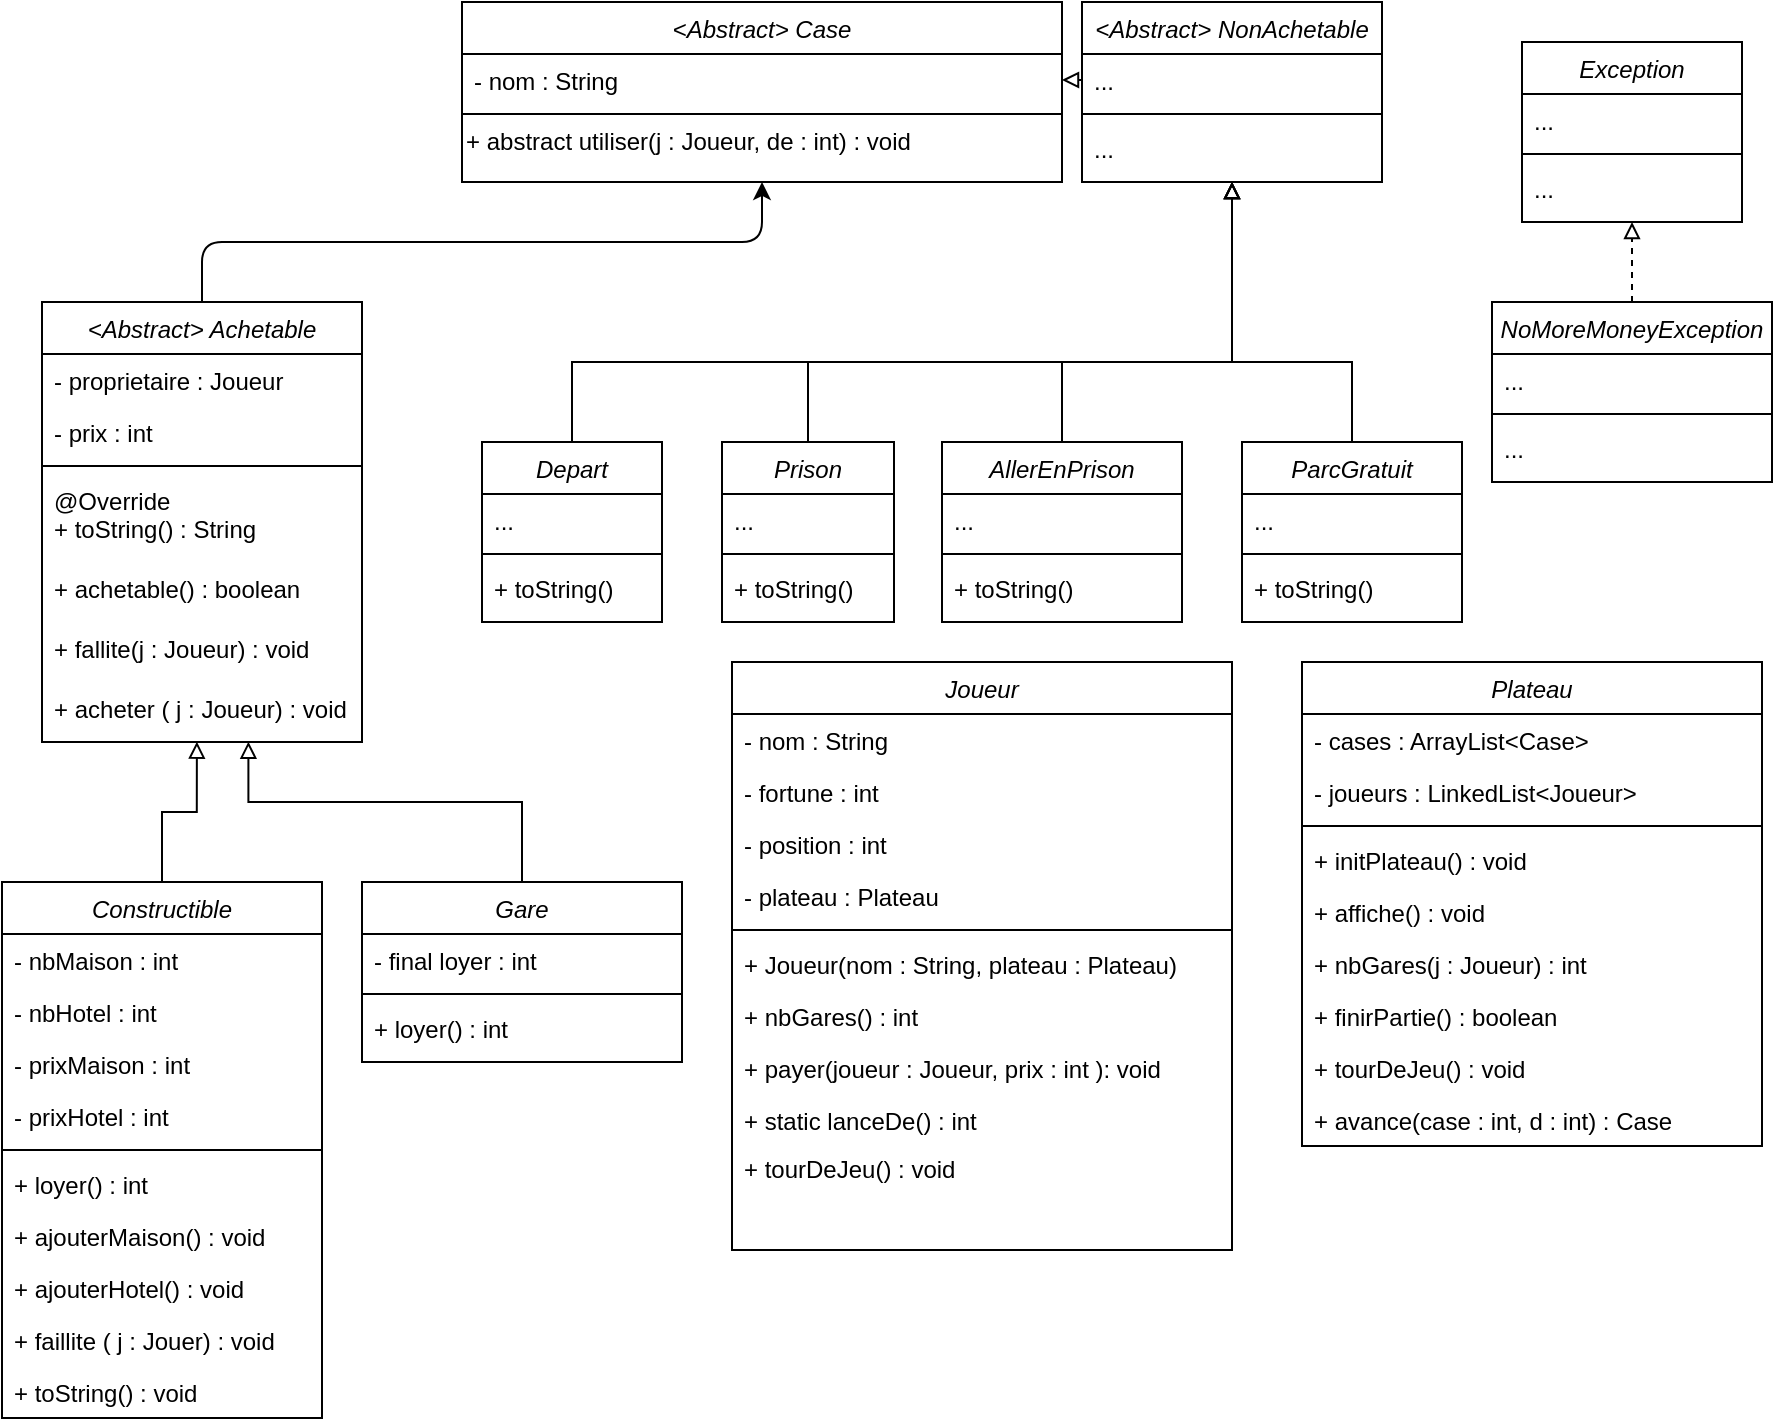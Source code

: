 <mxfile version="13.9.9" type="device"><diagram id="C5RBs43oDa-KdzZeNtuy" name="Page-1"><mxGraphModel dx="1422" dy="862" grid="1" gridSize="10" guides="1" tooltips="1" connect="1" arrows="1" fold="1" page="1" pageScale="1" pageWidth="827" pageHeight="1169" math="0" shadow="0"><root><mxCell id="WIyWlLk6GJQsqaUBKTNV-0"/><mxCell id="WIyWlLk6GJQsqaUBKTNV-1" parent="WIyWlLk6GJQsqaUBKTNV-0"/><mxCell id="zkfFHV4jXpPFQw0GAbJ--0" value="&lt;Abstract&gt; Case" style="swimlane;fontStyle=2;align=center;verticalAlign=top;childLayout=stackLayout;horizontal=1;startSize=26;horizontalStack=0;resizeParent=1;resizeLast=0;collapsible=1;marginBottom=0;rounded=0;shadow=0;strokeWidth=1;" parent="WIyWlLk6GJQsqaUBKTNV-1" vertex="1"><mxGeometry x="260" y="20" width="300" height="90" as="geometry"><mxRectangle x="230" y="140" width="160" height="26" as="alternateBounds"/></mxGeometry></mxCell><mxCell id="E7dgi6KO7w2hSAVbR745-19" value="- nom : String" style="text;align=left;verticalAlign=top;spacingLeft=4;spacingRight=4;overflow=hidden;rotatable=0;points=[[0,0.5],[1,0.5]];portConstraint=eastwest;" parent="zkfFHV4jXpPFQw0GAbJ--0" vertex="1"><mxGeometry y="26" width="300" height="26" as="geometry"/></mxCell><mxCell id="zkfFHV4jXpPFQw0GAbJ--4" value="" style="line;html=1;strokeWidth=1;align=left;verticalAlign=middle;spacingTop=-1;spacingLeft=3;spacingRight=3;rotatable=0;labelPosition=right;points=[];portConstraint=eastwest;" parent="zkfFHV4jXpPFQw0GAbJ--0" vertex="1"><mxGeometry y="52" width="300" height="8" as="geometry"/></mxCell><mxCell id="E7dgi6KO7w2hSAVbR745-144" value="+ abstract utiliser(j : Joueur, de : int) : void" style="text;html=1;align=left;verticalAlign=middle;resizable=0;points=[];autosize=1;strokeColor=none;fillColor=none;" parent="zkfFHV4jXpPFQw0GAbJ--0" vertex="1"><mxGeometry y="60" width="300" height="20" as="geometry"/></mxCell><mxCell id="E7dgi6KO7w2hSAVbR745-142" style="edgeStyle=orthogonalEdgeStyle;rounded=0;orthogonalLoop=1;jettySize=auto;html=1;exitX=0.5;exitY=0;exitDx=0;exitDy=0;entryX=0.645;entryY=0.994;entryDx=0;entryDy=0;entryPerimeter=0;endArrow=block;endFill=0;" parent="WIyWlLk6GJQsqaUBKTNV-1" source="E7dgi6KO7w2hSAVbR745-0" target="E7dgi6KO7w2hSAVbR745-140" edge="1"><mxGeometry relative="1" as="geometry"><Array as="points"><mxPoint x="290" y="420"/><mxPoint x="153" y="420"/></Array></mxGeometry></mxCell><mxCell id="E7dgi6KO7w2hSAVbR745-0" value="Gare" style="swimlane;fontStyle=2;align=center;verticalAlign=top;childLayout=stackLayout;horizontal=1;startSize=26;horizontalStack=0;resizeParent=1;resizeLast=0;collapsible=1;marginBottom=0;rounded=0;shadow=0;strokeWidth=1;" parent="WIyWlLk6GJQsqaUBKTNV-1" vertex="1"><mxGeometry x="210" y="460" width="160" height="90" as="geometry"><mxRectangle x="230" y="140" width="160" height="26" as="alternateBounds"/></mxGeometry></mxCell><mxCell id="E7dgi6KO7w2hSAVbR745-3" value="- final loyer : int" style="text;align=left;verticalAlign=top;spacingLeft=4;spacingRight=4;overflow=hidden;rotatable=0;points=[[0,0.5],[1,0.5]];portConstraint=eastwest;rounded=0;shadow=0;html=0;" parent="E7dgi6KO7w2hSAVbR745-0" vertex="1"><mxGeometry y="26" width="160" height="26" as="geometry"/></mxCell><mxCell id="E7dgi6KO7w2hSAVbR745-4" value="" style="line;html=1;strokeWidth=1;align=left;verticalAlign=middle;spacingTop=-1;spacingLeft=3;spacingRight=3;rotatable=0;labelPosition=right;points=[];portConstraint=eastwest;" parent="E7dgi6KO7w2hSAVbR745-0" vertex="1"><mxGeometry y="52" width="160" height="8" as="geometry"/></mxCell><mxCell id="E7dgi6KO7w2hSAVbR745-5" value="+ loyer() : int" style="text;align=left;verticalAlign=top;spacingLeft=4;spacingRight=4;overflow=hidden;rotatable=0;points=[[0,0.5],[1,0.5]];portConstraint=eastwest;" parent="E7dgi6KO7w2hSAVbR745-0" vertex="1"><mxGeometry y="60" width="160" height="26" as="geometry"/></mxCell><mxCell id="E7dgi6KO7w2hSAVbR745-6" value="Plateau" style="swimlane;fontStyle=2;align=center;verticalAlign=top;childLayout=stackLayout;horizontal=1;startSize=26;horizontalStack=0;resizeParent=1;resizeLast=0;collapsible=1;marginBottom=0;rounded=0;shadow=0;strokeWidth=1;" parent="WIyWlLk6GJQsqaUBKTNV-1" vertex="1"><mxGeometry x="680" y="350" width="230" height="242" as="geometry"><mxRectangle x="230" y="140" width="160" height="26" as="alternateBounds"/></mxGeometry></mxCell><mxCell id="E7dgi6KO7w2hSAVbR745-8" value="- cases : ArrayList&lt;Case&gt;" style="text;align=left;verticalAlign=top;spacingLeft=4;spacingRight=4;overflow=hidden;rotatable=0;points=[[0,0.5],[1,0.5]];portConstraint=eastwest;rounded=0;shadow=0;html=0;" parent="E7dgi6KO7w2hSAVbR745-6" vertex="1"><mxGeometry y="26" width="230" height="26" as="geometry"/></mxCell><mxCell id="E7dgi6KO7w2hSAVbR745-9" value="- joueurs : LinkedList&lt;Joueur&gt;" style="text;align=left;verticalAlign=top;spacingLeft=4;spacingRight=4;overflow=hidden;rotatable=0;points=[[0,0.5],[1,0.5]];portConstraint=eastwest;rounded=0;shadow=0;html=0;" parent="E7dgi6KO7w2hSAVbR745-6" vertex="1"><mxGeometry y="52" width="230" height="26" as="geometry"/></mxCell><mxCell id="E7dgi6KO7w2hSAVbR745-10" value="" style="line;html=1;strokeWidth=1;align=left;verticalAlign=middle;spacingTop=-1;spacingLeft=3;spacingRight=3;rotatable=0;labelPosition=right;points=[];portConstraint=eastwest;" parent="E7dgi6KO7w2hSAVbR745-6" vertex="1"><mxGeometry y="78" width="230" height="8" as="geometry"/></mxCell><mxCell id="E7dgi6KO7w2hSAVbR745-11" value="+ initPlateau() : void" style="text;align=left;verticalAlign=top;spacingLeft=4;spacingRight=4;overflow=hidden;rotatable=0;points=[[0,0.5],[1,0.5]];portConstraint=eastwest;" parent="E7dgi6KO7w2hSAVbR745-6" vertex="1"><mxGeometry y="86" width="230" height="26" as="geometry"/></mxCell><mxCell id="E7dgi6KO7w2hSAVbR745-13" value="+ affiche() : void" style="text;align=left;verticalAlign=top;spacingLeft=4;spacingRight=4;overflow=hidden;rotatable=0;points=[[0,0.5],[1,0.5]];portConstraint=eastwest;" parent="E7dgi6KO7w2hSAVbR745-6" vertex="1"><mxGeometry y="112" width="230" height="26" as="geometry"/></mxCell><mxCell id="E7dgi6KO7w2hSAVbR745-18" value="+ nbGares(j : Joueur) : int" style="text;align=left;verticalAlign=top;spacingLeft=4;spacingRight=4;overflow=hidden;rotatable=0;points=[[0,0.5],[1,0.5]];portConstraint=eastwest;" parent="E7dgi6KO7w2hSAVbR745-6" vertex="1"><mxGeometry y="138" width="230" height="26" as="geometry"/></mxCell><mxCell id="E7dgi6KO7w2hSAVbR745-119" value="+ finirPartie() : boolean" style="text;align=left;verticalAlign=top;spacingLeft=4;spacingRight=4;overflow=hidden;rotatable=0;points=[[0,0.5],[1,0.5]];portConstraint=eastwest;" parent="E7dgi6KO7w2hSAVbR745-6" vertex="1"><mxGeometry y="164" width="230" height="26" as="geometry"/></mxCell><mxCell id="E7dgi6KO7w2hSAVbR745-120" value="+ tourDeJeu() : void" style="text;align=left;verticalAlign=top;spacingLeft=4;spacingRight=4;overflow=hidden;rotatable=0;points=[[0,0.5],[1,0.5]];portConstraint=eastwest;" parent="E7dgi6KO7w2hSAVbR745-6" vertex="1"><mxGeometry y="190" width="230" height="26" as="geometry"/></mxCell><mxCell id="E7dgi6KO7w2hSAVbR745-121" value="+ avance(case : int, d : int) : Case" style="text;align=left;verticalAlign=top;spacingLeft=4;spacingRight=4;overflow=hidden;rotatable=0;points=[[0,0.5],[1,0.5]];portConstraint=eastwest;" parent="E7dgi6KO7w2hSAVbR745-6" vertex="1"><mxGeometry y="216" width="230" height="26" as="geometry"/></mxCell><mxCell id="E7dgi6KO7w2hSAVbR745-22" value="Joueur" style="swimlane;fontStyle=2;align=center;verticalAlign=top;childLayout=stackLayout;horizontal=1;startSize=26;horizontalStack=0;resizeParent=1;resizeLast=0;collapsible=1;marginBottom=0;rounded=0;shadow=0;strokeWidth=1;" parent="WIyWlLk6GJQsqaUBKTNV-1" vertex="1"><mxGeometry x="395" y="350" width="250" height="294" as="geometry"><mxRectangle x="230" y="140" width="160" height="26" as="alternateBounds"/></mxGeometry></mxCell><mxCell id="E7dgi6KO7w2hSAVbR745-23" value="- nom : String" style="text;align=left;verticalAlign=top;spacingLeft=4;spacingRight=4;overflow=hidden;rotatable=0;points=[[0,0.5],[1,0.5]];portConstraint=eastwest;rounded=0;shadow=0;html=0;" parent="E7dgi6KO7w2hSAVbR745-22" vertex="1"><mxGeometry y="26" width="250" height="26" as="geometry"/></mxCell><mxCell id="E7dgi6KO7w2hSAVbR745-88" value="- fortune : int" style="text;align=left;verticalAlign=top;spacingLeft=4;spacingRight=4;overflow=hidden;rotatable=0;points=[[0,0.5],[1,0.5]];portConstraint=eastwest;rounded=0;shadow=0;html=0;" parent="E7dgi6KO7w2hSAVbR745-22" vertex="1"><mxGeometry y="52" width="250" height="26" as="geometry"/></mxCell><mxCell id="E7dgi6KO7w2hSAVbR745-89" value="- position : int" style="text;align=left;verticalAlign=top;spacingLeft=4;spacingRight=4;overflow=hidden;rotatable=0;points=[[0,0.5],[1,0.5]];portConstraint=eastwest;rounded=0;shadow=0;html=0;" parent="E7dgi6KO7w2hSAVbR745-22" vertex="1"><mxGeometry y="78" width="250" height="26" as="geometry"/></mxCell><mxCell id="E7dgi6KO7w2hSAVbR745-90" value="- plateau : Plateau" style="text;align=left;verticalAlign=top;spacingLeft=4;spacingRight=4;overflow=hidden;rotatable=0;points=[[0,0.5],[1,0.5]];portConstraint=eastwest;rounded=0;shadow=0;html=0;" parent="E7dgi6KO7w2hSAVbR745-22" vertex="1"><mxGeometry y="104" width="250" height="26" as="geometry"/></mxCell><mxCell id="E7dgi6KO7w2hSAVbR745-24" value="" style="line;html=1;strokeWidth=1;align=left;verticalAlign=middle;spacingTop=-1;spacingLeft=3;spacingRight=3;rotatable=0;labelPosition=right;points=[];portConstraint=eastwest;" parent="E7dgi6KO7w2hSAVbR745-22" vertex="1"><mxGeometry y="130" width="250" height="8" as="geometry"/></mxCell><mxCell id="E7dgi6KO7w2hSAVbR745-25" value="+ Joueur(nom : String, plateau : Plateau)" style="text;align=left;verticalAlign=top;spacingLeft=4;spacingRight=4;overflow=hidden;rotatable=0;points=[[0,0.5],[1,0.5]];portConstraint=eastwest;" parent="E7dgi6KO7w2hSAVbR745-22" vertex="1"><mxGeometry y="138" width="250" height="26" as="geometry"/></mxCell><mxCell id="E7dgi6KO7w2hSAVbR745-107" value="+ nbGares() : int" style="text;align=left;verticalAlign=top;spacingLeft=4;spacingRight=4;overflow=hidden;rotatable=0;points=[[0,0.5],[1,0.5]];portConstraint=eastwest;" parent="E7dgi6KO7w2hSAVbR745-22" vertex="1"><mxGeometry y="164" width="250" height="26" as="geometry"/></mxCell><mxCell id="E7dgi6KO7w2hSAVbR745-108" value="+ payer(joueur : Joueur, prix : int ): void" style="text;align=left;verticalAlign=top;spacingLeft=4;spacingRight=4;overflow=hidden;rotatable=0;points=[[0,0.5],[1,0.5]];portConstraint=eastwest;" parent="E7dgi6KO7w2hSAVbR745-22" vertex="1"><mxGeometry y="190" width="250" height="26" as="geometry"/></mxCell><mxCell id="E7dgi6KO7w2hSAVbR745-109" value="+ static lanceDe() : int" style="text;align=left;verticalAlign=top;spacingLeft=4;spacingRight=4;overflow=hidden;rotatable=0;points=[[0,0.5],[1,0.5]];portConstraint=eastwest;" parent="E7dgi6KO7w2hSAVbR745-22" vertex="1"><mxGeometry y="216" width="250" height="24" as="geometry"/></mxCell><mxCell id="E7dgi6KO7w2hSAVbR745-154" value="+ tourDeJeu() : void" style="text;align=left;verticalAlign=top;spacingLeft=4;spacingRight=4;overflow=hidden;rotatable=0;points=[[0,0.5],[1,0.5]];portConstraint=eastwest;" parent="E7dgi6KO7w2hSAVbR745-22" vertex="1"><mxGeometry y="240" width="250" height="24" as="geometry"/></mxCell><mxCell id="E7dgi6KO7w2hSAVbR745-26" value="&lt;Abstract&gt; Achetable" style="swimlane;fontStyle=2;align=center;verticalAlign=top;childLayout=stackLayout;horizontal=1;startSize=26;horizontalStack=0;resizeParent=1;resizeLast=0;collapsible=1;marginBottom=0;rounded=0;shadow=0;strokeWidth=1;" parent="WIyWlLk6GJQsqaUBKTNV-1" vertex="1"><mxGeometry x="50" y="170" width="160" height="220" as="geometry"><mxRectangle x="230" y="140" width="160" height="26" as="alternateBounds"/></mxGeometry></mxCell><mxCell id="E7dgi6KO7w2hSAVbR745-27" value="- proprietaire : Joueur" style="text;align=left;verticalAlign=top;spacingLeft=4;spacingRight=4;overflow=hidden;rotatable=0;points=[[0,0.5],[1,0.5]];portConstraint=eastwest;rounded=0;shadow=0;html=0;" parent="E7dgi6KO7w2hSAVbR745-26" vertex="1"><mxGeometry y="26" width="160" height="26" as="geometry"/></mxCell><mxCell id="E7dgi6KO7w2hSAVbR745-81" value="- prix : int" style="text;align=left;verticalAlign=top;spacingLeft=4;spacingRight=4;overflow=hidden;rotatable=0;points=[[0,0.5],[1,0.5]];portConstraint=eastwest;rounded=0;shadow=0;html=0;" parent="E7dgi6KO7w2hSAVbR745-26" vertex="1"><mxGeometry y="52" width="160" height="26" as="geometry"/></mxCell><mxCell id="E7dgi6KO7w2hSAVbR745-28" value="" style="line;html=1;strokeWidth=1;align=left;verticalAlign=middle;spacingTop=-1;spacingLeft=3;spacingRight=3;rotatable=0;labelPosition=right;points=[];portConstraint=eastwest;" parent="E7dgi6KO7w2hSAVbR745-26" vertex="1"><mxGeometry y="78" width="160" height="8" as="geometry"/></mxCell><mxCell id="E7dgi6KO7w2hSAVbR745-111" value="@Override&#10;+ toString() : String" style="text;align=left;verticalAlign=top;spacingLeft=4;spacingRight=4;overflow=hidden;rotatable=0;points=[[0,0.5],[1,0.5]];portConstraint=eastwest;" parent="E7dgi6KO7w2hSAVbR745-26" vertex="1"><mxGeometry y="86" width="160" height="44" as="geometry"/></mxCell><mxCell id="E7dgi6KO7w2hSAVbR745-29" value="+ achetable() : boolean" style="text;align=left;verticalAlign=top;spacingLeft=4;spacingRight=4;overflow=hidden;rotatable=0;points=[[0,0.5],[1,0.5]];portConstraint=eastwest;" parent="E7dgi6KO7w2hSAVbR745-26" vertex="1"><mxGeometry y="130" width="160" height="30" as="geometry"/></mxCell><mxCell id="E7dgi6KO7w2hSAVbR745-157" value="+ fallite(j : Joueur) : void" style="text;align=left;verticalAlign=top;spacingLeft=4;spacingRight=4;overflow=hidden;rotatable=0;points=[[0,0.5],[1,0.5]];portConstraint=eastwest;" parent="E7dgi6KO7w2hSAVbR745-26" vertex="1"><mxGeometry y="160" width="160" height="30" as="geometry"/></mxCell><mxCell id="E7dgi6KO7w2hSAVbR745-140" value="+ acheter ( j : Joueur) : void" style="text;align=left;verticalAlign=top;spacingLeft=4;spacingRight=4;overflow=hidden;rotatable=0;points=[[0,0.5],[1,0.5]];portConstraint=eastwest;" parent="E7dgi6KO7w2hSAVbR745-26" vertex="1"><mxGeometry y="190" width="160" height="30" as="geometry"/></mxCell><mxCell id="E7dgi6KO7w2hSAVbR745-141" style="edgeStyle=orthogonalEdgeStyle;rounded=0;orthogonalLoop=1;jettySize=auto;html=1;exitX=0.5;exitY=0;exitDx=0;exitDy=0;entryX=0.484;entryY=0.994;entryDx=0;entryDy=0;entryPerimeter=0;endArrow=block;endFill=0;" parent="WIyWlLk6GJQsqaUBKTNV-1" source="E7dgi6KO7w2hSAVbR745-30" target="E7dgi6KO7w2hSAVbR745-140" edge="1"><mxGeometry relative="1" as="geometry"/></mxCell><mxCell id="E7dgi6KO7w2hSAVbR745-30" value="Constructible" style="swimlane;fontStyle=2;align=center;verticalAlign=top;childLayout=stackLayout;horizontal=1;startSize=26;horizontalStack=0;resizeParent=1;resizeLast=0;collapsible=1;marginBottom=0;rounded=0;shadow=0;strokeWidth=1;" parent="WIyWlLk6GJQsqaUBKTNV-1" vertex="1"><mxGeometry x="30" y="460" width="160" height="268" as="geometry"><mxRectangle x="230" y="140" width="160" height="26" as="alternateBounds"/></mxGeometry></mxCell><mxCell id="E7dgi6KO7w2hSAVbR745-31" value="- nbMaison : int" style="text;align=left;verticalAlign=top;spacingLeft=4;spacingRight=4;overflow=hidden;rotatable=0;points=[[0,0.5],[1,0.5]];portConstraint=eastwest;rounded=0;shadow=0;html=0;" parent="E7dgi6KO7w2hSAVbR745-30" vertex="1"><mxGeometry y="26" width="160" height="26" as="geometry"/></mxCell><mxCell id="E7dgi6KO7w2hSAVbR745-82" value="- nbHotel : int" style="text;align=left;verticalAlign=top;spacingLeft=4;spacingRight=4;overflow=hidden;rotatable=0;points=[[0,0.5],[1,0.5]];portConstraint=eastwest;rounded=0;shadow=0;html=0;" parent="E7dgi6KO7w2hSAVbR745-30" vertex="1"><mxGeometry y="52" width="160" height="26" as="geometry"/></mxCell><mxCell id="E7dgi6KO7w2hSAVbR745-83" value="- prixMaison : int" style="text;align=left;verticalAlign=top;spacingLeft=4;spacingRight=4;overflow=hidden;rotatable=0;points=[[0,0.5],[1,0.5]];portConstraint=eastwest;rounded=0;shadow=0;html=0;" parent="E7dgi6KO7w2hSAVbR745-30" vertex="1"><mxGeometry y="78" width="160" height="26" as="geometry"/></mxCell><mxCell id="E7dgi6KO7w2hSAVbR745-84" value="- prixHotel : int" style="text;align=left;verticalAlign=top;spacingLeft=4;spacingRight=4;overflow=hidden;rotatable=0;points=[[0,0.5],[1,0.5]];portConstraint=eastwest;rounded=0;shadow=0;html=0;" parent="E7dgi6KO7w2hSAVbR745-30" vertex="1"><mxGeometry y="104" width="160" height="26" as="geometry"/></mxCell><mxCell id="E7dgi6KO7w2hSAVbR745-32" value="" style="line;html=1;strokeWidth=1;align=left;verticalAlign=middle;spacingTop=-1;spacingLeft=3;spacingRight=3;rotatable=0;labelPosition=right;points=[];portConstraint=eastwest;" parent="E7dgi6KO7w2hSAVbR745-30" vertex="1"><mxGeometry y="130" width="160" height="8" as="geometry"/></mxCell><mxCell id="E7dgi6KO7w2hSAVbR745-33" value="+ loyer() : int" style="text;align=left;verticalAlign=top;spacingLeft=4;spacingRight=4;overflow=hidden;rotatable=0;points=[[0,0.5],[1,0.5]];portConstraint=eastwest;" parent="E7dgi6KO7w2hSAVbR745-30" vertex="1"><mxGeometry y="138" width="160" height="26" as="geometry"/></mxCell><mxCell id="E7dgi6KO7w2hSAVbR745-85" value="+ ajouterMaison() : void" style="text;align=left;verticalAlign=top;spacingLeft=4;spacingRight=4;overflow=hidden;rotatable=0;points=[[0,0.5],[1,0.5]];portConstraint=eastwest;" parent="E7dgi6KO7w2hSAVbR745-30" vertex="1"><mxGeometry y="164" width="160" height="26" as="geometry"/></mxCell><mxCell id="E7dgi6KO7w2hSAVbR745-91" value="+ ajouterHotel() : void" style="text;align=left;verticalAlign=top;spacingLeft=4;spacingRight=4;overflow=hidden;rotatable=0;points=[[0,0.5],[1,0.5]];portConstraint=eastwest;" parent="E7dgi6KO7w2hSAVbR745-30" vertex="1"><mxGeometry y="190" width="160" height="26" as="geometry"/></mxCell><mxCell id="E7dgi6KO7w2hSAVbR745-159" value="+ faillite ( j : Jouer) : void" style="text;align=left;verticalAlign=top;spacingLeft=4;spacingRight=4;overflow=hidden;rotatable=0;points=[[0,0.5],[1,0.5]];portConstraint=eastwest;" parent="E7dgi6KO7w2hSAVbR745-30" vertex="1"><mxGeometry y="216" width="160" height="26" as="geometry"/></mxCell><mxCell id="-6dr5MPh6HM2kw7v9Zp2-4" value="+ toString() : void" style="text;align=left;verticalAlign=top;spacingLeft=4;spacingRight=4;overflow=hidden;rotatable=0;points=[[0,0.5],[1,0.5]];portConstraint=eastwest;" vertex="1" parent="E7dgi6KO7w2hSAVbR745-30"><mxGeometry y="242" width="160" height="26" as="geometry"/></mxCell><mxCell id="E7dgi6KO7w2hSAVbR745-94" style="edgeStyle=orthogonalEdgeStyle;rounded=0;orthogonalLoop=1;jettySize=auto;html=1;exitX=0.5;exitY=0;exitDx=0;exitDy=0;endArrow=block;endFill=0;entryX=0.5;entryY=1;entryDx=0;entryDy=0;" parent="WIyWlLk6GJQsqaUBKTNV-1" source="E7dgi6KO7w2hSAVbR745-65" edge="1" target="-6dr5MPh6HM2kw7v9Zp2-0"><mxGeometry relative="1" as="geometry"><mxPoint x="480" y="180" as="targetPoint"/><Array as="points"><mxPoint x="433" y="200"/><mxPoint x="645" y="200"/></Array></mxGeometry></mxCell><mxCell id="E7dgi6KO7w2hSAVbR745-65" value="Prison" style="swimlane;fontStyle=2;align=center;verticalAlign=top;childLayout=stackLayout;horizontal=1;startSize=26;horizontalStack=0;resizeParent=1;resizeLast=0;collapsible=1;marginBottom=0;rounded=0;shadow=0;strokeWidth=1;" parent="WIyWlLk6GJQsqaUBKTNV-1" vertex="1"><mxGeometry x="390" y="240" width="86" height="90" as="geometry"><mxRectangle x="230" y="140" width="160" height="26" as="alternateBounds"/></mxGeometry></mxCell><mxCell id="E7dgi6KO7w2hSAVbR745-66" value="..." style="text;align=left;verticalAlign=top;spacingLeft=4;spacingRight=4;overflow=hidden;rotatable=0;points=[[0,0.5],[1,0.5]];portConstraint=eastwest;rounded=0;shadow=0;html=0;" parent="E7dgi6KO7w2hSAVbR745-65" vertex="1"><mxGeometry y="26" width="86" height="26" as="geometry"/></mxCell><mxCell id="E7dgi6KO7w2hSAVbR745-67" value="" style="line;html=1;strokeWidth=1;align=left;verticalAlign=middle;spacingTop=-1;spacingLeft=3;spacingRight=3;rotatable=0;labelPosition=right;points=[];portConstraint=eastwest;" parent="E7dgi6KO7w2hSAVbR745-65" vertex="1"><mxGeometry y="52" width="86" height="8" as="geometry"/></mxCell><mxCell id="E7dgi6KO7w2hSAVbR745-68" value="+ toString()" style="text;align=left;verticalAlign=top;spacingLeft=4;spacingRight=4;overflow=hidden;rotatable=0;points=[[0,0.5],[1,0.5]];portConstraint=eastwest;" parent="E7dgi6KO7w2hSAVbR745-65" vertex="1"><mxGeometry y="60" width="86" height="26" as="geometry"/></mxCell><mxCell id="E7dgi6KO7w2hSAVbR745-95" style="edgeStyle=orthogonalEdgeStyle;rounded=0;orthogonalLoop=1;jettySize=auto;html=1;exitX=0.5;exitY=0;exitDx=0;exitDy=0;endArrow=block;endFill=0;entryX=0.5;entryY=1;entryDx=0;entryDy=0;" parent="WIyWlLk6GJQsqaUBKTNV-1" source="E7dgi6KO7w2hSAVbR745-69" edge="1" target="-6dr5MPh6HM2kw7v9Zp2-0"><mxGeometry relative="1" as="geometry"><mxPoint x="480" y="180" as="targetPoint"/><Array as="points"><mxPoint x="560" y="200"/><mxPoint x="645" y="200"/></Array></mxGeometry></mxCell><mxCell id="E7dgi6KO7w2hSAVbR745-69" value="AllerEnPrison" style="swimlane;fontStyle=2;align=center;verticalAlign=top;childLayout=stackLayout;horizontal=1;startSize=26;horizontalStack=0;resizeParent=1;resizeLast=0;collapsible=1;marginBottom=0;rounded=0;shadow=0;strokeWidth=1;" parent="WIyWlLk6GJQsqaUBKTNV-1" vertex="1"><mxGeometry x="500" y="240" width="120" height="90" as="geometry"><mxRectangle x="230" y="140" width="160" height="26" as="alternateBounds"/></mxGeometry></mxCell><mxCell id="E7dgi6KO7w2hSAVbR745-70" value="..." style="text;align=left;verticalAlign=top;spacingLeft=4;spacingRight=4;overflow=hidden;rotatable=0;points=[[0,0.5],[1,0.5]];portConstraint=eastwest;rounded=0;shadow=0;html=0;" parent="E7dgi6KO7w2hSAVbR745-69" vertex="1"><mxGeometry y="26" width="120" height="26" as="geometry"/></mxCell><mxCell id="E7dgi6KO7w2hSAVbR745-71" value="" style="line;html=1;strokeWidth=1;align=left;verticalAlign=middle;spacingTop=-1;spacingLeft=3;spacingRight=3;rotatable=0;labelPosition=right;points=[];portConstraint=eastwest;" parent="E7dgi6KO7w2hSAVbR745-69" vertex="1"><mxGeometry y="52" width="120" height="8" as="geometry"/></mxCell><mxCell id="E7dgi6KO7w2hSAVbR745-72" value="+ toString()" style="text;align=left;verticalAlign=top;spacingLeft=4;spacingRight=4;overflow=hidden;rotatable=0;points=[[0,0.5],[1,0.5]];portConstraint=eastwest;" parent="E7dgi6KO7w2hSAVbR745-69" vertex="1"><mxGeometry y="60" width="120" height="26" as="geometry"/></mxCell><mxCell id="E7dgi6KO7w2hSAVbR745-93" style="edgeStyle=orthogonalEdgeStyle;rounded=0;orthogonalLoop=1;jettySize=auto;html=1;exitX=0.5;exitY=0;exitDx=0;exitDy=0;entryX=0.5;entryY=1;entryDx=0;entryDy=0;endArrow=block;endFill=0;" parent="WIyWlLk6GJQsqaUBKTNV-1" source="E7dgi6KO7w2hSAVbR745-73" target="-6dr5MPh6HM2kw7v9Zp2-0" edge="1"><mxGeometry relative="1" as="geometry"><mxPoint x="480" y="180" as="targetPoint"/><Array as="points"><mxPoint x="315" y="200"/><mxPoint x="645" y="200"/></Array></mxGeometry></mxCell><mxCell id="E7dgi6KO7w2hSAVbR745-73" value="Depart" style="swimlane;fontStyle=2;align=center;verticalAlign=top;childLayout=stackLayout;horizontal=1;startSize=26;horizontalStack=0;resizeParent=1;resizeLast=0;collapsible=1;marginBottom=0;rounded=0;shadow=0;strokeWidth=1;" parent="WIyWlLk6GJQsqaUBKTNV-1" vertex="1"><mxGeometry x="270" y="240" width="90" height="90" as="geometry"><mxRectangle x="230" y="140" width="160" height="26" as="alternateBounds"/></mxGeometry></mxCell><mxCell id="E7dgi6KO7w2hSAVbR745-74" value="..." style="text;align=left;verticalAlign=top;spacingLeft=4;spacingRight=4;overflow=hidden;rotatable=0;points=[[0,0.5],[1,0.5]];portConstraint=eastwest;rounded=0;shadow=0;html=0;" parent="E7dgi6KO7w2hSAVbR745-73" vertex="1"><mxGeometry y="26" width="90" height="26" as="geometry"/></mxCell><mxCell id="E7dgi6KO7w2hSAVbR745-75" value="" style="line;html=1;strokeWidth=1;align=left;verticalAlign=middle;spacingTop=-1;spacingLeft=3;spacingRight=3;rotatable=0;labelPosition=right;points=[];portConstraint=eastwest;" parent="E7dgi6KO7w2hSAVbR745-73" vertex="1"><mxGeometry y="52" width="90" height="8" as="geometry"/></mxCell><mxCell id="E7dgi6KO7w2hSAVbR745-76" value="+ toString()" style="text;align=left;verticalAlign=top;spacingLeft=4;spacingRight=4;overflow=hidden;rotatable=0;points=[[0,0.5],[1,0.5]];portConstraint=eastwest;" parent="E7dgi6KO7w2hSAVbR745-73" vertex="1"><mxGeometry y="60" width="90" height="26" as="geometry"/></mxCell><mxCell id="E7dgi6KO7w2hSAVbR745-96" style="edgeStyle=orthogonalEdgeStyle;rounded=0;orthogonalLoop=1;jettySize=auto;html=1;exitX=0.5;exitY=0;exitDx=0;exitDy=0;endArrow=block;endFill=0;entryX=0.5;entryY=1;entryDx=0;entryDy=0;" parent="WIyWlLk6GJQsqaUBKTNV-1" source="E7dgi6KO7w2hSAVbR745-77" edge="1" target="-6dr5MPh6HM2kw7v9Zp2-0"><mxGeometry relative="1" as="geometry"><mxPoint x="480" y="180" as="targetPoint"/><Array as="points"><mxPoint x="705" y="200"/><mxPoint x="645" y="200"/></Array></mxGeometry></mxCell><mxCell id="E7dgi6KO7w2hSAVbR745-77" value="ParcGratuit" style="swimlane;fontStyle=2;align=center;verticalAlign=top;childLayout=stackLayout;horizontal=1;startSize=26;horizontalStack=0;resizeParent=1;resizeLast=0;collapsible=1;marginBottom=0;rounded=0;shadow=0;strokeWidth=1;" parent="WIyWlLk6GJQsqaUBKTNV-1" vertex="1"><mxGeometry x="650" y="240" width="110" height="90" as="geometry"><mxRectangle x="230" y="140" width="160" height="26" as="alternateBounds"/></mxGeometry></mxCell><mxCell id="E7dgi6KO7w2hSAVbR745-78" value="..." style="text;align=left;verticalAlign=top;spacingLeft=4;spacingRight=4;overflow=hidden;rotatable=0;points=[[0,0.5],[1,0.5]];portConstraint=eastwest;rounded=0;shadow=0;html=0;" parent="E7dgi6KO7w2hSAVbR745-77" vertex="1"><mxGeometry y="26" width="110" height="26" as="geometry"/></mxCell><mxCell id="E7dgi6KO7w2hSAVbR745-79" value="" style="line;html=1;strokeWidth=1;align=left;verticalAlign=middle;spacingTop=-1;spacingLeft=3;spacingRight=3;rotatable=0;labelPosition=right;points=[];portConstraint=eastwest;" parent="E7dgi6KO7w2hSAVbR745-77" vertex="1"><mxGeometry y="52" width="110" height="8" as="geometry"/></mxCell><mxCell id="E7dgi6KO7w2hSAVbR745-80" value="+ toString()" style="text;align=left;verticalAlign=top;spacingLeft=4;spacingRight=4;overflow=hidden;rotatable=0;points=[[0,0.5],[1,0.5]];portConstraint=eastwest;" parent="E7dgi6KO7w2hSAVbR745-77" vertex="1"><mxGeometry y="60" width="110" height="26" as="geometry"/></mxCell><mxCell id="E7dgi6KO7w2hSAVbR745-97" value="Exception" style="swimlane;fontStyle=2;align=center;verticalAlign=top;childLayout=stackLayout;horizontal=1;startSize=26;horizontalStack=0;resizeParent=1;resizeLast=0;collapsible=1;marginBottom=0;rounded=0;shadow=0;strokeWidth=1;" parent="WIyWlLk6GJQsqaUBKTNV-1" vertex="1"><mxGeometry x="790" y="40" width="110" height="90" as="geometry"><mxRectangle x="230" y="140" width="160" height="26" as="alternateBounds"/></mxGeometry></mxCell><mxCell id="E7dgi6KO7w2hSAVbR745-98" value="..." style="text;align=left;verticalAlign=top;spacingLeft=4;spacingRight=4;overflow=hidden;rotatable=0;points=[[0,0.5],[1,0.5]];portConstraint=eastwest;rounded=0;shadow=0;html=0;" parent="E7dgi6KO7w2hSAVbR745-97" vertex="1"><mxGeometry y="26" width="110" height="26" as="geometry"/></mxCell><mxCell id="E7dgi6KO7w2hSAVbR745-99" value="" style="line;html=1;strokeWidth=1;align=left;verticalAlign=middle;spacingTop=-1;spacingLeft=3;spacingRight=3;rotatable=0;labelPosition=right;points=[];portConstraint=eastwest;" parent="E7dgi6KO7w2hSAVbR745-97" vertex="1"><mxGeometry y="52" width="110" height="8" as="geometry"/></mxCell><mxCell id="E7dgi6KO7w2hSAVbR745-100" value="..." style="text;align=left;verticalAlign=top;spacingLeft=4;spacingRight=4;overflow=hidden;rotatable=0;points=[[0,0.5],[1,0.5]];portConstraint=eastwest;" parent="E7dgi6KO7w2hSAVbR745-97" vertex="1"><mxGeometry y="60" width="110" height="26" as="geometry"/></mxCell><mxCell id="E7dgi6KO7w2hSAVbR745-158" style="edgeStyle=orthogonalEdgeStyle;rounded=0;orthogonalLoop=1;jettySize=auto;html=1;exitX=0.5;exitY=0;exitDx=0;exitDy=0;entryX=0.5;entryY=1;entryDx=0;entryDy=0;dashed=1;endArrow=block;endFill=0;" parent="WIyWlLk6GJQsqaUBKTNV-1" source="E7dgi6KO7w2hSAVbR745-101" target="E7dgi6KO7w2hSAVbR745-97" edge="1"><mxGeometry relative="1" as="geometry"/></mxCell><mxCell id="E7dgi6KO7w2hSAVbR745-101" value="NoMoreMoneyException" style="swimlane;fontStyle=2;align=center;verticalAlign=top;childLayout=stackLayout;horizontal=1;startSize=26;horizontalStack=0;resizeParent=1;resizeLast=0;collapsible=1;marginBottom=0;rounded=0;shadow=0;strokeWidth=1;" parent="WIyWlLk6GJQsqaUBKTNV-1" vertex="1"><mxGeometry x="775" y="170" width="140" height="90" as="geometry"><mxRectangle x="230" y="140" width="160" height="26" as="alternateBounds"/></mxGeometry></mxCell><mxCell id="E7dgi6KO7w2hSAVbR745-102" value="..." style="text;align=left;verticalAlign=top;spacingLeft=4;spacingRight=4;overflow=hidden;rotatable=0;points=[[0,0.5],[1,0.5]];portConstraint=eastwest;rounded=0;shadow=0;html=0;" parent="E7dgi6KO7w2hSAVbR745-101" vertex="1"><mxGeometry y="26" width="140" height="26" as="geometry"/></mxCell><mxCell id="E7dgi6KO7w2hSAVbR745-103" value="" style="line;html=1;strokeWidth=1;align=left;verticalAlign=middle;spacingTop=-1;spacingLeft=3;spacingRight=3;rotatable=0;labelPosition=right;points=[];portConstraint=eastwest;" parent="E7dgi6KO7w2hSAVbR745-101" vertex="1"><mxGeometry y="52" width="140" height="8" as="geometry"/></mxCell><mxCell id="E7dgi6KO7w2hSAVbR745-104" value="..." style="text;align=left;verticalAlign=top;spacingLeft=4;spacingRight=4;overflow=hidden;rotatable=0;points=[[0,0.5],[1,0.5]];portConstraint=eastwest;" parent="E7dgi6KO7w2hSAVbR745-101" vertex="1"><mxGeometry y="60" width="140" height="26" as="geometry"/></mxCell><mxCell id="-6dr5MPh6HM2kw7v9Zp2-0" value="&lt;Abstract&gt; NonAchetable" style="swimlane;fontStyle=2;align=center;verticalAlign=top;childLayout=stackLayout;horizontal=1;startSize=26;horizontalStack=0;resizeParent=1;resizeLast=0;collapsible=1;marginBottom=0;rounded=0;shadow=0;strokeWidth=1;" vertex="1" parent="WIyWlLk6GJQsqaUBKTNV-1"><mxGeometry x="570" y="20" width="150" height="90" as="geometry"><mxRectangle x="230" y="140" width="160" height="26" as="alternateBounds"/></mxGeometry></mxCell><mxCell id="-6dr5MPh6HM2kw7v9Zp2-1" value="..." style="text;align=left;verticalAlign=top;spacingLeft=4;spacingRight=4;overflow=hidden;rotatable=0;points=[[0,0.5],[1,0.5]];portConstraint=eastwest;rounded=0;shadow=0;html=0;" vertex="1" parent="-6dr5MPh6HM2kw7v9Zp2-0"><mxGeometry y="26" width="150" height="26" as="geometry"/></mxCell><mxCell id="-6dr5MPh6HM2kw7v9Zp2-2" value="" style="line;html=1;strokeWidth=1;align=left;verticalAlign=middle;spacingTop=-1;spacingLeft=3;spacingRight=3;rotatable=0;labelPosition=right;points=[];portConstraint=eastwest;" vertex="1" parent="-6dr5MPh6HM2kw7v9Zp2-0"><mxGeometry y="52" width="150" height="8" as="geometry"/></mxCell><mxCell id="-6dr5MPh6HM2kw7v9Zp2-3" value="..." style="text;align=left;verticalAlign=top;spacingLeft=4;spacingRight=4;overflow=hidden;rotatable=0;points=[[0,0.5],[1,0.5]];portConstraint=eastwest;" vertex="1" parent="-6dr5MPh6HM2kw7v9Zp2-0"><mxGeometry y="60" width="150" height="26" as="geometry"/></mxCell><mxCell id="-6dr5MPh6HM2kw7v9Zp2-5" value="" style="endArrow=block;html=1;entryX=1;entryY=0.5;entryDx=0;entryDy=0;exitX=0;exitY=0.5;exitDx=0;exitDy=0;endFill=0;" edge="1" parent="WIyWlLk6GJQsqaUBKTNV-1" source="-6dr5MPh6HM2kw7v9Zp2-1" target="E7dgi6KO7w2hSAVbR745-19"><mxGeometry width="50" height="50" relative="1" as="geometry"><mxPoint x="660" y="330" as="sourcePoint"/><mxPoint x="710" y="280" as="targetPoint"/></mxGeometry></mxCell><mxCell id="-6dr5MPh6HM2kw7v9Zp2-6" value="" style="endArrow=classic;html=1;exitX=0.5;exitY=0;exitDx=0;exitDy=0;entryX=0.5;entryY=1;entryDx=0;entryDy=0;" edge="1" parent="WIyWlLk6GJQsqaUBKTNV-1" source="E7dgi6KO7w2hSAVbR745-26" target="zkfFHV4jXpPFQw0GAbJ--0"><mxGeometry width="50" height="50" relative="1" as="geometry"><mxPoint x="110" y="130" as="sourcePoint"/><mxPoint x="160" y="80" as="targetPoint"/><Array as="points"><mxPoint x="130" y="140"/><mxPoint x="410" y="140"/></Array></mxGeometry></mxCell></root></mxGraphModel></diagram></mxfile>